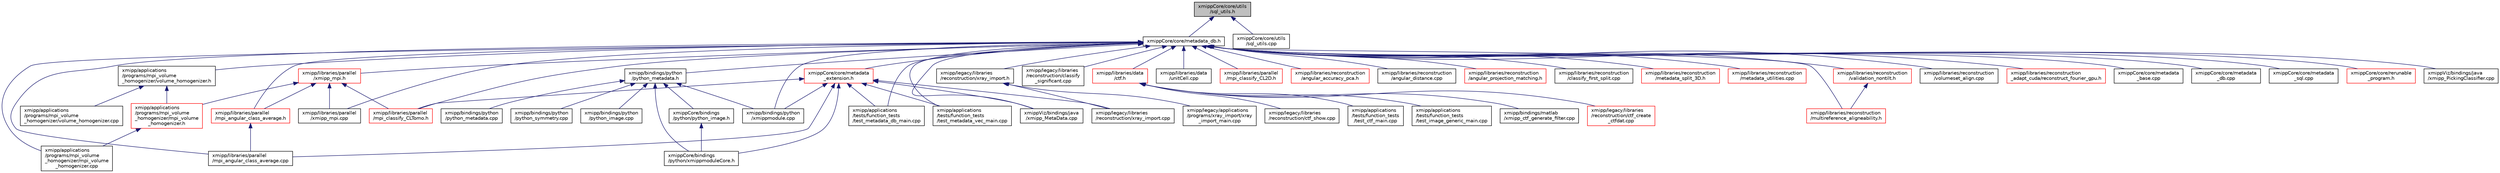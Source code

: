 digraph "xmippCore/core/utils/sql_utils.h"
{
  edge [fontname="Helvetica",fontsize="10",labelfontname="Helvetica",labelfontsize="10"];
  node [fontname="Helvetica",fontsize="10",shape=record];
  Node16 [label="xmippCore/core/utils\l/sql_utils.h",height=0.2,width=0.4,color="black", fillcolor="grey75", style="filled", fontcolor="black"];
  Node16 -> Node17 [dir="back",color="midnightblue",fontsize="10",style="solid",fontname="Helvetica"];
  Node17 [label="xmippCore/core/metadata_db.h",height=0.2,width=0.4,color="black", fillcolor="white", style="filled",URL="$metadata__db_8h.html"];
  Node17 -> Node18 [dir="back",color="midnightblue",fontsize="10",style="solid",fontname="Helvetica"];
  Node18 [label="xmipp/applications\l/programs/mpi_volume\l_homogenizer/volume_homogenizer.h",height=0.2,width=0.4,color="black", fillcolor="white", style="filled",URL="$volume__homogenizer_8h.html"];
  Node18 -> Node19 [dir="back",color="midnightblue",fontsize="10",style="solid",fontname="Helvetica"];
  Node19 [label="xmipp/applications\l/programs/mpi_volume\l_homogenizer/mpi_volume\l_homogenizer.h",height=0.2,width=0.4,color="red", fillcolor="white", style="filled",URL="$mpi__volume__homogenizer_8h.html"];
  Node19 -> Node20 [dir="back",color="midnightblue",fontsize="10",style="solid",fontname="Helvetica"];
  Node20 [label="xmipp/applications\l/programs/mpi_volume\l_homogenizer/mpi_volume\l_homogenizer.cpp",height=0.2,width=0.4,color="black", fillcolor="white", style="filled",URL="$mpi__volume__homogenizer_8cpp.html"];
  Node18 -> Node22 [dir="back",color="midnightblue",fontsize="10",style="solid",fontname="Helvetica"];
  Node22 [label="xmipp/applications\l/programs/mpi_volume\l_homogenizer/volume_homogenizer.cpp",height=0.2,width=0.4,color="black", fillcolor="white", style="filled",URL="$volume__homogenizer_8cpp.html"];
  Node17 -> Node20 [dir="back",color="midnightblue",fontsize="10",style="solid",fontname="Helvetica"];
  Node17 -> Node23 [dir="back",color="midnightblue",fontsize="10",style="solid",fontname="Helvetica"];
  Node23 [label="xmipp/applications\l/tests/function_tests\l/test_metadata_db_main.cpp",height=0.2,width=0.4,color="black", fillcolor="white", style="filled",URL="$test__metadata__db__main_8cpp.html"];
  Node17 -> Node24 [dir="back",color="midnightblue",fontsize="10",style="solid",fontname="Helvetica"];
  Node24 [label="xmipp/applications\l/tests/function_tests\l/test_metadata_vec_main.cpp",height=0.2,width=0.4,color="black", fillcolor="white", style="filled",URL="$test__metadata__vec__main_8cpp.html"];
  Node17 -> Node25 [dir="back",color="midnightblue",fontsize="10",style="solid",fontname="Helvetica"];
  Node25 [label="xmipp/bindings/python\l/python_metadata.h",height=0.2,width=0.4,color="black", fillcolor="white", style="filled",URL="$python__metadata_8h.html"];
  Node25 -> Node26 [dir="back",color="midnightblue",fontsize="10",style="solid",fontname="Helvetica"];
  Node26 [label="xmipp/bindings/python\l/python_image.cpp",height=0.2,width=0.4,color="black", fillcolor="white", style="filled",URL="$python__image_8cpp.html"];
  Node25 -> Node27 [dir="back",color="midnightblue",fontsize="10",style="solid",fontname="Helvetica"];
  Node27 [label="xmipp/bindings/python\l/python_metadata.cpp",height=0.2,width=0.4,color="black", fillcolor="white", style="filled",URL="$python__metadata_8cpp.html"];
  Node25 -> Node28 [dir="back",color="midnightblue",fontsize="10",style="solid",fontname="Helvetica"];
  Node28 [label="xmipp/bindings/python\l/python_symmetry.cpp",height=0.2,width=0.4,color="black", fillcolor="white", style="filled",URL="$python__symmetry_8cpp.html"];
  Node25 -> Node29 [dir="back",color="midnightblue",fontsize="10",style="solid",fontname="Helvetica"];
  Node29 [label="xmipp/bindings/python\l/xmippmodule.cpp",height=0.2,width=0.4,color="black", fillcolor="white", style="filled",URL="$xmippmodule_8cpp.html"];
  Node25 -> Node30 [dir="back",color="midnightblue",fontsize="10",style="solid",fontname="Helvetica"];
  Node30 [label="xmippCore/bindings\l/python/python_image.h",height=0.2,width=0.4,color="black", fillcolor="white", style="filled",URL="$ore_2bindings_2python_2python__image_8h.html"];
  Node30 -> Node31 [dir="back",color="midnightblue",fontsize="10",style="solid",fontname="Helvetica"];
  Node31 [label="xmippCore/bindings\l/python/xmippmoduleCore.h",height=0.2,width=0.4,color="black", fillcolor="white", style="filled",URL="$xmippmoduleCore_8h.html"];
  Node25 -> Node31 [dir="back",color="midnightblue",fontsize="10",style="solid",fontname="Helvetica"];
  Node17 -> Node29 [dir="back",color="midnightblue",fontsize="10",style="solid",fontname="Helvetica"];
  Node17 -> Node32 [dir="back",color="midnightblue",fontsize="10",style="solid",fontname="Helvetica"];
  Node32 [label="xmipp/legacy/libraries\l/reconstruction/classify\l_significant.cpp",height=0.2,width=0.4,color="black", fillcolor="white", style="filled",URL="$classify__significant_8cpp.html"];
  Node17 -> Node33 [dir="back",color="midnightblue",fontsize="10",style="solid",fontname="Helvetica"];
  Node33 [label="xmipp/legacy/libraries\l/reconstruction/xray_import.h",height=0.2,width=0.4,color="black", fillcolor="white", style="filled",URL="$xray__import_8h.html"];
  Node33 -> Node34 [dir="back",color="midnightblue",fontsize="10",style="solid",fontname="Helvetica"];
  Node34 [label="xmipp/legacy/applications\l/programs/xray_import/xray\l_import_main.cpp",height=0.2,width=0.4,color="black", fillcolor="white", style="filled",URL="$xray__import__main_8cpp.html"];
  Node33 -> Node35 [dir="back",color="midnightblue",fontsize="10",style="solid",fontname="Helvetica"];
  Node35 [label="xmipp/legacy/libraries\l/reconstruction/xray_import.cpp",height=0.2,width=0.4,color="black", fillcolor="white", style="filled",URL="$xray__import_8cpp.html"];
  Node17 -> Node36 [dir="back",color="midnightblue",fontsize="10",style="solid",fontname="Helvetica"];
  Node36 [label="xmipp/libraries/data\l/ctf.h",height=0.2,width=0.4,color="red", fillcolor="white", style="filled",URL="$ctf_8h.html"];
  Node36 -> Node37 [dir="back",color="midnightblue",fontsize="10",style="solid",fontname="Helvetica"];
  Node37 [label="xmipp/applications\l/tests/function_tests\l/test_ctf_main.cpp",height=0.2,width=0.4,color="black", fillcolor="white", style="filled",URL="$test__ctf__main_8cpp.html"];
  Node36 -> Node38 [dir="back",color="midnightblue",fontsize="10",style="solid",fontname="Helvetica"];
  Node38 [label="xmipp/applications\l/tests/function_tests\l/test_image_generic_main.cpp",height=0.2,width=0.4,color="black", fillcolor="white", style="filled",URL="$test__image__generic__main_8cpp.html"];
  Node36 -> Node39 [dir="back",color="midnightblue",fontsize="10",style="solid",fontname="Helvetica"];
  Node39 [label="xmipp/bindings/matlab\l/xmipp_ctf_generate_filter.cpp",height=0.2,width=0.4,color="black", fillcolor="white", style="filled",URL="$xmipp__ctf__generate__filter_8cpp.html"];
  Node36 -> Node40 [dir="back",color="midnightblue",fontsize="10",style="solid",fontname="Helvetica"];
  Node40 [label="xmipp/legacy/libraries\l/reconstruction/ctf_create\l_ctfdat.cpp",height=0.2,width=0.4,color="red", fillcolor="white", style="filled",URL="$ctf__create__ctfdat_8cpp.html"];
  Node36 -> Node42 [dir="back",color="midnightblue",fontsize="10",style="solid",fontname="Helvetica"];
  Node42 [label="xmipp/legacy/libraries\l/reconstruction/ctf_show.cpp",height=0.2,width=0.4,color="black", fillcolor="white", style="filled",URL="$ctf__show_8cpp.html"];
  Node17 -> Node258 [dir="back",color="midnightblue",fontsize="10",style="solid",fontname="Helvetica"];
  Node258 [label="xmipp/libraries/data\l/unitCell.cpp",height=0.2,width=0.4,color="black", fillcolor="white", style="filled",URL="$unitCell_8cpp.html"];
  Node17 -> Node259 [dir="back",color="midnightblue",fontsize="10",style="solid",fontname="Helvetica"];
  Node259 [label="xmipp/libraries/parallel\l/mpi_angular_class_average.h",height=0.2,width=0.4,color="red", fillcolor="white", style="filled",URL="$mpi__angular__class__average_8h.html"];
  Node259 -> Node261 [dir="back",color="midnightblue",fontsize="10",style="solid",fontname="Helvetica"];
  Node261 [label="xmipp/libraries/parallel\l/mpi_angular_class_average.cpp",height=0.2,width=0.4,color="black", fillcolor="white", style="filled",URL="$mpi__angular__class__average_8cpp.html"];
  Node17 -> Node261 [dir="back",color="midnightblue",fontsize="10",style="solid",fontname="Helvetica"];
  Node17 -> Node262 [dir="back",color="midnightblue",fontsize="10",style="solid",fontname="Helvetica"];
  Node262 [label="xmipp/libraries/parallel\l/mpi_classify_CL2D.h",height=0.2,width=0.4,color="red", fillcolor="white", style="filled",URL="$mpi__classify__CL2D_8h.html"];
  Node17 -> Node265 [dir="back",color="midnightblue",fontsize="10",style="solid",fontname="Helvetica"];
  Node265 [label="xmipp/libraries/parallel\l/xmipp_mpi.h",height=0.2,width=0.4,color="red", fillcolor="white", style="filled",URL="$xmipp__mpi_8h.html"];
  Node265 -> Node19 [dir="back",color="midnightblue",fontsize="10",style="solid",fontname="Helvetica"];
  Node265 -> Node259 [dir="back",color="midnightblue",fontsize="10",style="solid",fontname="Helvetica"];
  Node265 -> Node295 [dir="back",color="midnightblue",fontsize="10",style="solid",fontname="Helvetica"];
  Node295 [label="xmipp/libraries/parallel\l/mpi_classify_CLTomo.h",height=0.2,width=0.4,color="red", fillcolor="white", style="filled",URL="$mpi__classify__CLTomo_8h.html"];
  Node265 -> Node334 [dir="back",color="midnightblue",fontsize="10",style="solid",fontname="Helvetica"];
  Node334 [label="xmipp/libraries/parallel\l/xmipp_mpi.cpp",height=0.2,width=0.4,color="black", fillcolor="white", style="filled",URL="$xmipp__mpi_8cpp.html"];
  Node17 -> Node295 [dir="back",color="midnightblue",fontsize="10",style="solid",fontname="Helvetica"];
  Node17 -> Node334 [dir="back",color="midnightblue",fontsize="10",style="solid",fontname="Helvetica"];
  Node17 -> Node338 [dir="back",color="midnightblue",fontsize="10",style="solid",fontname="Helvetica"];
  Node338 [label="xmipp/libraries/reconstruction\l/angular_accuracy_pca.h",height=0.2,width=0.4,color="red", fillcolor="white", style="filled",URL="$angular__accuracy__pca_8h.html"];
  Node17 -> Node341 [dir="back",color="midnightblue",fontsize="10",style="solid",fontname="Helvetica"];
  Node341 [label="xmipp/libraries/reconstruction\l/angular_distance.cpp",height=0.2,width=0.4,color="black", fillcolor="white", style="filled",URL="$angular__distance_8cpp.html"];
  Node17 -> Node342 [dir="back",color="midnightblue",fontsize="10",style="solid",fontname="Helvetica"];
  Node342 [label="xmipp/libraries/reconstruction\l/angular_projection_matching.h",height=0.2,width=0.4,color="red", fillcolor="white", style="filled",URL="$angular__projection__matching_8h.html"];
  Node17 -> Node344 [dir="back",color="midnightblue",fontsize="10",style="solid",fontname="Helvetica"];
  Node344 [label="xmipp/libraries/reconstruction\l/classify_first_split.cpp",height=0.2,width=0.4,color="black", fillcolor="white", style="filled",URL="$classify__first__split_8cpp.html"];
  Node17 -> Node345 [dir="back",color="midnightblue",fontsize="10",style="solid",fontname="Helvetica"];
  Node345 [label="xmipp/libraries/reconstruction\l/metadata_split_3D.h",height=0.2,width=0.4,color="red", fillcolor="white", style="filled",URL="$metadata__split__3D_8h.html"];
  Node17 -> Node348 [dir="back",color="midnightblue",fontsize="10",style="solid",fontname="Helvetica"];
  Node348 [label="xmipp/libraries/reconstruction\l/metadata_utilities.cpp",height=0.2,width=0.4,color="red", fillcolor="white", style="filled",URL="$metadata__utilities_8cpp.html"];
  Node17 -> Node350 [dir="back",color="midnightblue",fontsize="10",style="solid",fontname="Helvetica"];
  Node350 [label="xmipp/libraries/reconstruction\l/validation_nontilt.h",height=0.2,width=0.4,color="red", fillcolor="white", style="filled",URL="$validation__nontilt_8h.html"];
  Node350 -> Node352 [dir="back",color="midnightblue",fontsize="10",style="solid",fontname="Helvetica"];
  Node352 [label="xmipp/libraries/reconstruction\l/multireference_aligneability.h",height=0.2,width=0.4,color="red", fillcolor="white", style="filled",URL="$multireference__aligneability_8h.html"];
  Node17 -> Node352 [dir="back",color="midnightblue",fontsize="10",style="solid",fontname="Helvetica"];
  Node17 -> Node355 [dir="back",color="midnightblue",fontsize="10",style="solid",fontname="Helvetica"];
  Node355 [label="xmipp/libraries/reconstruction\l/volumeset_align.cpp",height=0.2,width=0.4,color="black", fillcolor="white", style="filled",URL="$volumeset__align_8cpp.html"];
  Node17 -> Node356 [dir="back",color="midnightblue",fontsize="10",style="solid",fontname="Helvetica"];
  Node356 [label="xmipp/libraries/reconstruction\l_adapt_cuda/reconstruct_fourier_gpu.h",height=0.2,width=0.4,color="red", fillcolor="white", style="filled",URL="$reconstruct__fourier__gpu_8h.html"];
  Node17 -> Node358 [dir="back",color="midnightblue",fontsize="10",style="solid",fontname="Helvetica"];
  Node358 [label="xmippCore/core/metadata\l_extension.h",height=0.2,width=0.4,color="red", fillcolor="white", style="filled",URL="$metadata__extension_8h.html"];
  Node358 -> Node23 [dir="back",color="midnightblue",fontsize="10",style="solid",fontname="Helvetica"];
  Node358 -> Node24 [dir="back",color="midnightblue",fontsize="10",style="solid",fontname="Helvetica"];
  Node358 -> Node29 [dir="back",color="midnightblue",fontsize="10",style="solid",fontname="Helvetica"];
  Node358 -> Node35 [dir="back",color="midnightblue",fontsize="10",style="solid",fontname="Helvetica"];
  Node358 -> Node261 [dir="back",color="midnightblue",fontsize="10",style="solid",fontname="Helvetica"];
  Node358 -> Node295 [dir="back",color="midnightblue",fontsize="10",style="solid",fontname="Helvetica"];
  Node358 -> Node31 [dir="back",color="midnightblue",fontsize="10",style="solid",fontname="Helvetica"];
  Node358 -> Node253 [dir="back",color="midnightblue",fontsize="10",style="solid",fontname="Helvetica"];
  Node253 [label="xmippViz/bindings/java\l/xmipp_MetaData.cpp",height=0.2,width=0.4,color="black", fillcolor="white", style="filled",URL="$bindings_2java_2xmipp__MetaData_8cpp.html"];
  Node17 -> Node412 [dir="back",color="midnightblue",fontsize="10",style="solid",fontname="Helvetica"];
  Node412 [label="xmippCore/core/metadata\l_base.cpp",height=0.2,width=0.4,color="black", fillcolor="white", style="filled",URL="$metadata__base_8cpp.html"];
  Node17 -> Node413 [dir="back",color="midnightblue",fontsize="10",style="solid",fontname="Helvetica"];
  Node413 [label="xmippCore/core/metadata\l_db.cpp",height=0.2,width=0.4,color="black", fillcolor="white", style="filled",URL="$metadata__db_8cpp.html"];
  Node17 -> Node414 [dir="back",color="midnightblue",fontsize="10",style="solid",fontname="Helvetica"];
  Node414 [label="xmippCore/core/metadata\l_sql.cpp",height=0.2,width=0.4,color="black", fillcolor="white", style="filled",URL="$metadata__sql_8cpp.html"];
  Node17 -> Node415 [dir="back",color="midnightblue",fontsize="10",style="solid",fontname="Helvetica"];
  Node415 [label="xmippCore/core/rerunable\l_program.h",height=0.2,width=0.4,color="red", fillcolor="white", style="filled",URL="$rerunable__program_8h.html"];
  Node17 -> Node253 [dir="back",color="midnightblue",fontsize="10",style="solid",fontname="Helvetica"];
  Node17 -> Node254 [dir="back",color="midnightblue",fontsize="10",style="solid",fontname="Helvetica"];
  Node254 [label="xmippViz/bindings/java\l/xmipp_PickingClassifier.cpp",height=0.2,width=0.4,color="black", fillcolor="white", style="filled",URL="$xmipp__PickingClassifier_8cpp.html"];
  Node16 -> Node430 [dir="back",color="midnightblue",fontsize="10",style="solid",fontname="Helvetica"];
  Node430 [label="xmippCore/core/utils\l/sql_utils.cpp",height=0.2,width=0.4,color="black", fillcolor="white", style="filled",URL="$sql__utils_8cpp.html"];
}
